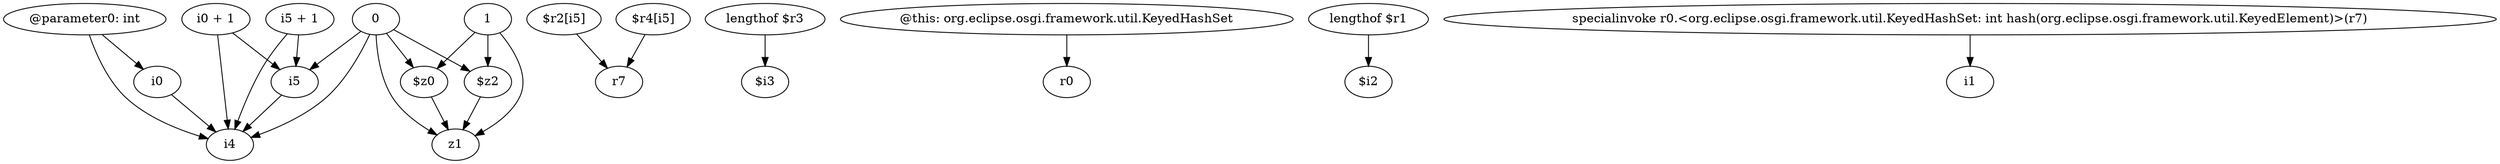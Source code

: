 digraph g {
0[label="0"]
1[label="i5"]
0->1[label=""]
2[label="$r2[i5]"]
3[label="r7"]
2->3[label=""]
4[label="@parameter0: int"]
5[label="i4"]
4->5[label=""]
6[label="lengthof $r3"]
7[label="$i3"]
6->7[label=""]
8[label="$r4[i5]"]
8->3[label=""]
0->5[label=""]
9[label="@this: org.eclipse.osgi.framework.util.KeyedHashSet"]
10[label="r0"]
9->10[label=""]
11[label="i0"]
11->5[label=""]
12[label="lengthof $r1"]
13[label="$i2"]
12->13[label=""]
14[label="$z2"]
0->14[label=""]
15[label="1"]
15->14[label=""]
16[label="i0 + 1"]
16->1[label=""]
17[label="i5 + 1"]
17->1[label=""]
18[label="z1"]
15->18[label=""]
0->18[label=""]
4->11[label=""]
19[label="$z0"]
19->18[label=""]
16->5[label=""]
17->5[label=""]
20[label="specialinvoke r0.<org.eclipse.osgi.framework.util.KeyedHashSet: int hash(org.eclipse.osgi.framework.util.KeyedElement)>(r7)"]
21[label="i1"]
20->21[label=""]
1->5[label=""]
14->18[label=""]
0->19[label=""]
15->19[label=""]
}